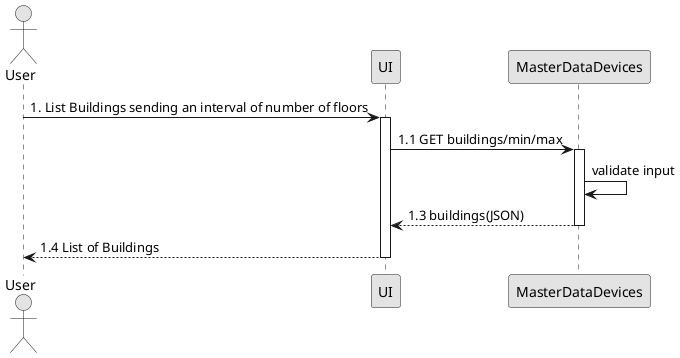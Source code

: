 @startuml
'http://plantuml.com/skinparam.html
skinparam monochrome true
skinparam packageStyle rect
skinparam shadowing false


actor User as user
participant UI 
participant MasterDataDevices 

user -> UI : 1. List Buildings sending an interval of number of floors
activate UI

UI -> MasterDataDevices : 1.1 GET buildings/min/max
activate MasterDataDevices

MasterDataDevices -> MasterDataDevices : validate input

MasterDataDevices --> UI : 1.3 buildings(JSON)
deactivate MasterDataDevices

UI --> user : 1.4 List of Buildings

deactivate UI
@enduml